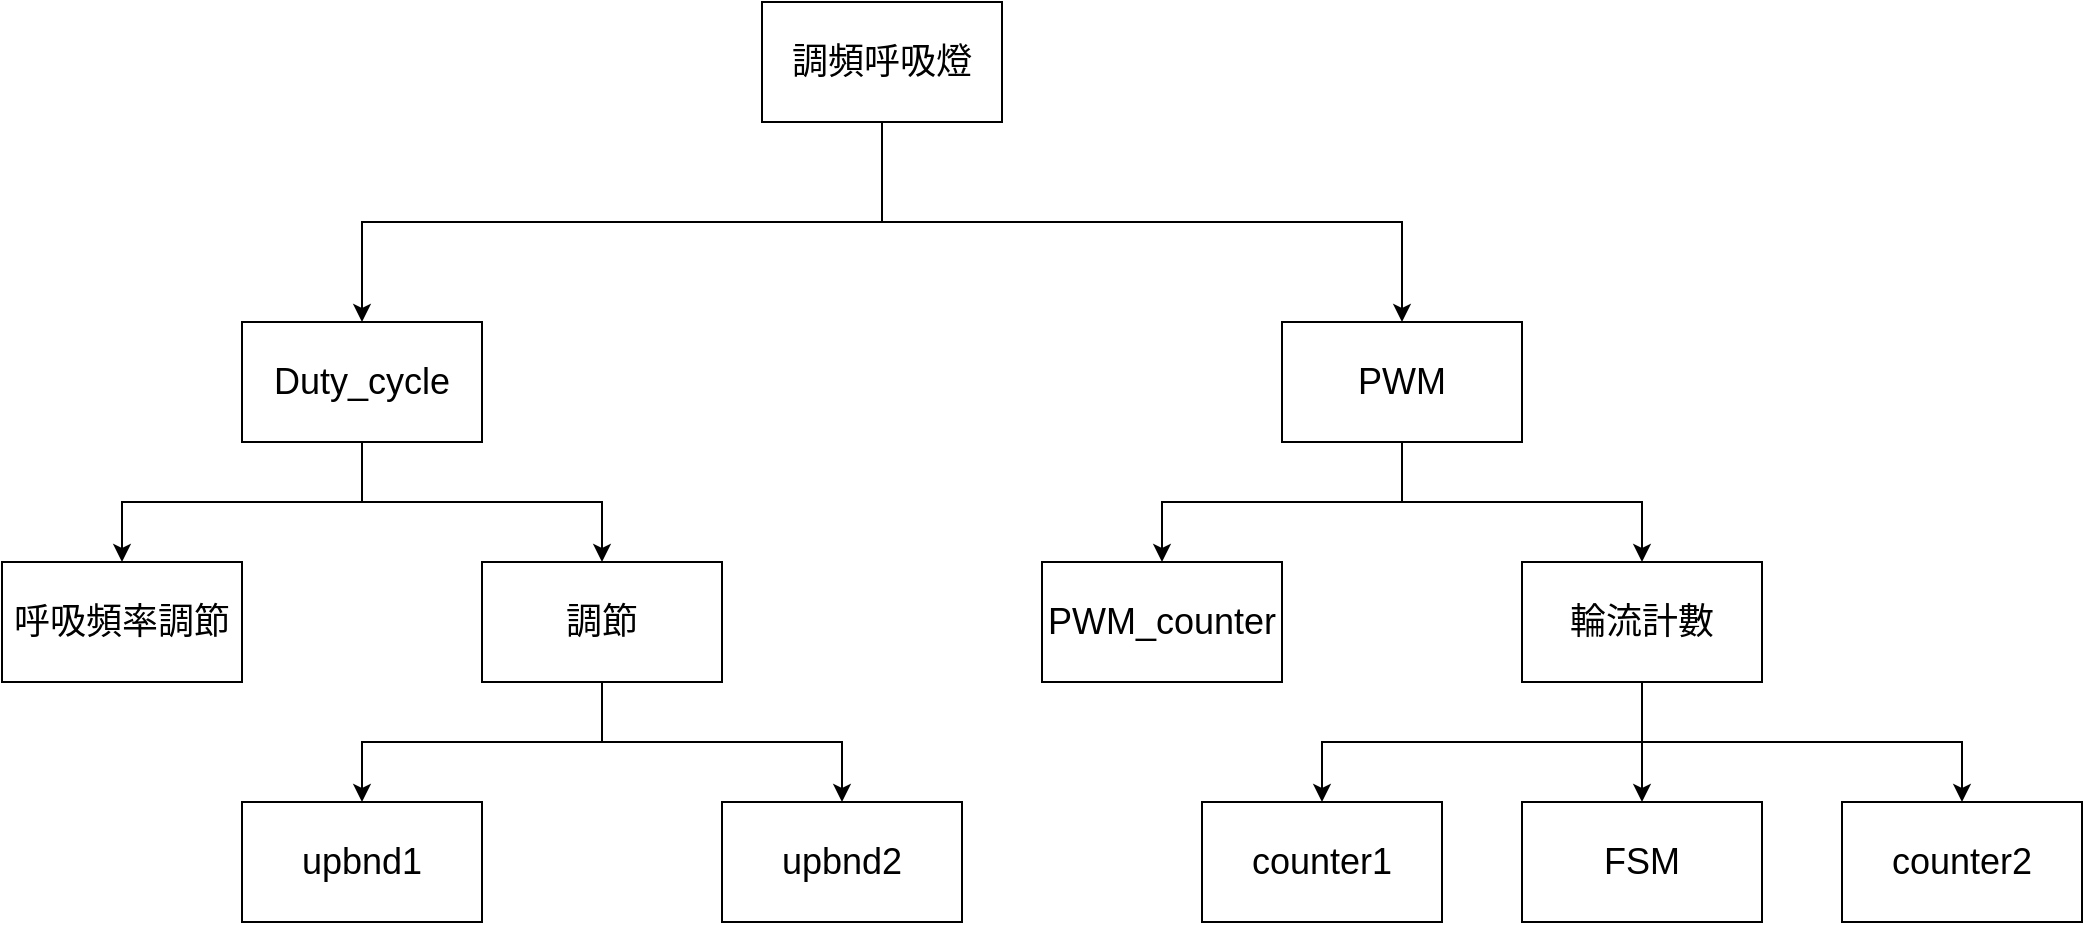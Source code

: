 <mxfile version="25.0.1" pages="4">
  <diagram name="Breakdown" id="qxBII-Ex1DiAU2pqLQuO">
    <mxGraphModel dx="1304" dy="804" grid="1" gridSize="10" guides="1" tooltips="1" connect="1" arrows="1" fold="1" page="1" pageScale="1" pageWidth="1600" pageHeight="1200" math="0" shadow="0">
      <root>
        <mxCell id="0" />
        <mxCell id="1" parent="0" />
        <mxCell id="xnV7U--IdnnPAjWJTpka-4" style="edgeStyle=orthogonalEdgeStyle;rounded=0;orthogonalLoop=1;jettySize=auto;html=1;exitX=0.5;exitY=1;exitDx=0;exitDy=0;entryX=0.5;entryY=0;entryDx=0;entryDy=0;" edge="1" parent="1" source="xnV7U--IdnnPAjWJTpka-1" target="xnV7U--IdnnPAjWJTpka-2">
          <mxGeometry relative="1" as="geometry" />
        </mxCell>
        <mxCell id="xnV7U--IdnnPAjWJTpka-5" style="edgeStyle=orthogonalEdgeStyle;rounded=0;orthogonalLoop=1;jettySize=auto;html=1;exitX=0.5;exitY=1;exitDx=0;exitDy=0;entryX=0.5;entryY=0;entryDx=0;entryDy=0;" edge="1" parent="1" source="xnV7U--IdnnPAjWJTpka-1" target="xnV7U--IdnnPAjWJTpka-3">
          <mxGeometry relative="1" as="geometry" />
        </mxCell>
        <mxCell id="xnV7U--IdnnPAjWJTpka-1" value="調頻呼吸燈" style="rounded=0;whiteSpace=wrap;html=1;fontSize=18;" vertex="1" parent="1">
          <mxGeometry x="740" y="80" width="120" height="60" as="geometry" />
        </mxCell>
        <mxCell id="xnV7U--IdnnPAjWJTpka-8" style="edgeStyle=orthogonalEdgeStyle;rounded=0;orthogonalLoop=1;jettySize=auto;html=1;exitX=0.5;exitY=1;exitDx=0;exitDy=0;entryX=0.5;entryY=0;entryDx=0;entryDy=0;" edge="1" parent="1" source="xnV7U--IdnnPAjWJTpka-2" target="xnV7U--IdnnPAjWJTpka-6">
          <mxGeometry relative="1" as="geometry" />
        </mxCell>
        <mxCell id="xnV7U--IdnnPAjWJTpka-9" style="edgeStyle=orthogonalEdgeStyle;rounded=0;orthogonalLoop=1;jettySize=auto;html=1;exitX=0.5;exitY=1;exitDx=0;exitDy=0;entryX=0.5;entryY=0;entryDx=0;entryDy=0;" edge="1" parent="1" source="xnV7U--IdnnPAjWJTpka-2" target="xnV7U--IdnnPAjWJTpka-7">
          <mxGeometry relative="1" as="geometry" />
        </mxCell>
        <mxCell id="xnV7U--IdnnPAjWJTpka-2" value="Duty_cycle" style="rounded=0;whiteSpace=wrap;html=1;fontSize=18;" vertex="1" parent="1">
          <mxGeometry x="480" y="240" width="120" height="60" as="geometry" />
        </mxCell>
        <mxCell id="xnV7U--IdnnPAjWJTpka-17" style="edgeStyle=orthogonalEdgeStyle;rounded=0;orthogonalLoop=1;jettySize=auto;html=1;exitX=0.5;exitY=1;exitDx=0;exitDy=0;entryX=0.5;entryY=0;entryDx=0;entryDy=0;" edge="1" parent="1" source="xnV7U--IdnnPAjWJTpka-3" target="xnV7U--IdnnPAjWJTpka-14">
          <mxGeometry relative="1" as="geometry" />
        </mxCell>
        <mxCell id="xnV7U--IdnnPAjWJTpka-18" style="edgeStyle=orthogonalEdgeStyle;rounded=0;orthogonalLoop=1;jettySize=auto;html=1;exitX=0.5;exitY=1;exitDx=0;exitDy=0;entryX=0.5;entryY=0;entryDx=0;entryDy=0;" edge="1" parent="1" source="xnV7U--IdnnPAjWJTpka-3" target="xnV7U--IdnnPAjWJTpka-15">
          <mxGeometry relative="1" as="geometry" />
        </mxCell>
        <mxCell id="xnV7U--IdnnPAjWJTpka-3" value="PWM" style="rounded=0;whiteSpace=wrap;html=1;fontSize=18;" vertex="1" parent="1">
          <mxGeometry x="1000" y="240" width="120" height="60" as="geometry" />
        </mxCell>
        <mxCell id="xnV7U--IdnnPAjWJTpka-6" value="呼吸頻率調節" style="rounded=0;whiteSpace=wrap;html=1;fontSize=18;" vertex="1" parent="1">
          <mxGeometry x="360" y="360" width="120" height="60" as="geometry" />
        </mxCell>
        <mxCell id="xnV7U--IdnnPAjWJTpka-12" style="edgeStyle=orthogonalEdgeStyle;rounded=0;orthogonalLoop=1;jettySize=auto;html=1;exitX=0.5;exitY=1;exitDx=0;exitDy=0;entryX=0.5;entryY=0;entryDx=0;entryDy=0;" edge="1" parent="1" source="xnV7U--IdnnPAjWJTpka-7" target="xnV7U--IdnnPAjWJTpka-10">
          <mxGeometry relative="1" as="geometry" />
        </mxCell>
        <mxCell id="xnV7U--IdnnPAjWJTpka-13" style="edgeStyle=orthogonalEdgeStyle;rounded=0;orthogonalLoop=1;jettySize=auto;html=1;exitX=0.5;exitY=1;exitDx=0;exitDy=0;entryX=0.5;entryY=0;entryDx=0;entryDy=0;" edge="1" parent="1" source="xnV7U--IdnnPAjWJTpka-7" target="xnV7U--IdnnPAjWJTpka-11">
          <mxGeometry relative="1" as="geometry" />
        </mxCell>
        <mxCell id="xnV7U--IdnnPAjWJTpka-7" value="調節" style="rounded=0;whiteSpace=wrap;html=1;fontSize=18;" vertex="1" parent="1">
          <mxGeometry x="600" y="360" width="120" height="60" as="geometry" />
        </mxCell>
        <mxCell id="xnV7U--IdnnPAjWJTpka-10" value="upbnd1" style="rounded=0;whiteSpace=wrap;html=1;fontSize=18;" vertex="1" parent="1">
          <mxGeometry x="480" y="480" width="120" height="60" as="geometry" />
        </mxCell>
        <mxCell id="xnV7U--IdnnPAjWJTpka-11" value="upbnd2" style="rounded=0;whiteSpace=wrap;html=1;fontSize=18;" vertex="1" parent="1">
          <mxGeometry x="720" y="480" width="120" height="60" as="geometry" />
        </mxCell>
        <mxCell id="xnV7U--IdnnPAjWJTpka-14" value="PWM_counter" style="rounded=0;whiteSpace=wrap;html=1;fontSize=18;" vertex="1" parent="1">
          <mxGeometry x="880" y="360" width="120" height="60" as="geometry" />
        </mxCell>
        <mxCell id="xnV7U--IdnnPAjWJTpka-21" style="edgeStyle=orthogonalEdgeStyle;rounded=0;orthogonalLoop=1;jettySize=auto;html=1;exitX=0.5;exitY=1;exitDx=0;exitDy=0;entryX=0.5;entryY=0;entryDx=0;entryDy=0;" edge="1" parent="1" source="xnV7U--IdnnPAjWJTpka-15" target="xnV7U--IdnnPAjWJTpka-16">
          <mxGeometry relative="1" as="geometry" />
        </mxCell>
        <mxCell id="xnV7U--IdnnPAjWJTpka-22" style="edgeStyle=orthogonalEdgeStyle;rounded=0;orthogonalLoop=1;jettySize=auto;html=1;exitX=0.5;exitY=1;exitDx=0;exitDy=0;entryX=0.5;entryY=0;entryDx=0;entryDy=0;" edge="1" parent="1" source="xnV7U--IdnnPAjWJTpka-15" target="xnV7U--IdnnPAjWJTpka-20">
          <mxGeometry relative="1" as="geometry" />
        </mxCell>
        <mxCell id="xnV7U--IdnnPAjWJTpka-23" style="edgeStyle=orthogonalEdgeStyle;rounded=0;orthogonalLoop=1;jettySize=auto;html=1;exitX=0.5;exitY=1;exitDx=0;exitDy=0;entryX=0.5;entryY=0;entryDx=0;entryDy=0;" edge="1" parent="1" source="xnV7U--IdnnPAjWJTpka-15" target="xnV7U--IdnnPAjWJTpka-19">
          <mxGeometry relative="1" as="geometry" />
        </mxCell>
        <mxCell id="xnV7U--IdnnPAjWJTpka-15" value="輪流計數" style="rounded=0;whiteSpace=wrap;html=1;fontSize=18;" vertex="1" parent="1">
          <mxGeometry x="1120" y="360" width="120" height="60" as="geometry" />
        </mxCell>
        <mxCell id="xnV7U--IdnnPAjWJTpka-16" value="counter1" style="rounded=0;whiteSpace=wrap;html=1;fontSize=18;" vertex="1" parent="1">
          <mxGeometry x="960" y="480" width="120" height="60" as="geometry" />
        </mxCell>
        <mxCell id="xnV7U--IdnnPAjWJTpka-19" value="counter2" style="rounded=0;whiteSpace=wrap;html=1;fontSize=18;" vertex="1" parent="1">
          <mxGeometry x="1280" y="480" width="120" height="60" as="geometry" />
        </mxCell>
        <mxCell id="xnV7U--IdnnPAjWJTpka-20" value="FSM" style="rounded=0;whiteSpace=wrap;html=1;fontSize=18;" vertex="1" parent="1">
          <mxGeometry x="1120" y="480" width="120" height="60" as="geometry" />
        </mxCell>
      </root>
    </mxGraphModel>
  </diagram>
  <diagram id="WKWb2CbXLe9SnHU5zs_P" name="AOV">
    <mxGraphModel dx="1024" dy="631" grid="1" gridSize="10" guides="1" tooltips="1" connect="1" arrows="1" fold="1" page="1" pageScale="1" pageWidth="1600" pageHeight="1200" math="0" shadow="0">
      <root>
        <mxCell id="0" />
        <mxCell id="1" parent="0" />
        <mxCell id="DFrQWH7mH0IDVyZw2ciV-1" value="&lt;span&gt;Duty_cycle&lt;/span&gt;" style="text;html=1;align=center;verticalAlign=middle;resizable=0;points=[];autosize=1;strokeColor=none;fillColor=none;fontSize=18;" vertex="1" parent="1">
          <mxGeometry x="320" y="160" width="110" height="40" as="geometry" />
        </mxCell>
        <mxCell id="DFrQWH7mH0IDVyZw2ciV-5" style="rounded=0;orthogonalLoop=1;jettySize=auto;html=1;exitX=0.993;exitY=0.653;exitDx=0;exitDy=0;entryX=0;entryY=0;entryDx=0;entryDy=0;exitPerimeter=0;" edge="1" parent="1" source="jaSVZBJE5nApkXle_UX7-2" target="DFrQWH7mH0IDVyZw2ciV-4">
          <mxGeometry relative="1" as="geometry">
            <mxPoint x="451.213" y="371.213" as="sourcePoint" />
          </mxGeometry>
        </mxCell>
        <mxCell id="DFrQWH7mH0IDVyZw2ciV-6" style="rounded=0;orthogonalLoop=1;jettySize=auto;html=1;entryX=0;entryY=1;entryDx=0;entryDy=0;" edge="1" parent="1" target="DFrQWH7mH0IDVyZw2ciV-3">
          <mxGeometry relative="1" as="geometry">
            <mxPoint x="440" y="360" as="sourcePoint" />
          </mxGeometry>
        </mxCell>
        <mxCell id="DFrQWH7mH0IDVyZw2ciV-3" value="upbnd1" style="ellipse;whiteSpace=wrap;html=1;aspect=fixed;fontSize=16;" vertex="1" parent="1">
          <mxGeometry x="480" y="240" width="60" height="60" as="geometry" />
        </mxCell>
        <mxCell id="DFrQWH7mH0IDVyZw2ciV-4" value="upbnd2" style="ellipse;whiteSpace=wrap;html=1;aspect=fixed;fontSize=16;" vertex="1" parent="1">
          <mxGeometry x="480" y="400" width="60" height="60" as="geometry" />
        </mxCell>
        <mxCell id="DFrQWH7mH0IDVyZw2ciV-10" value="254 clk" style="text;html=1;align=center;verticalAlign=middle;resizable=0;points=[];autosize=1;strokeColor=none;fillColor=none;" vertex="1" parent="1">
          <mxGeometry x="535" y="280" width="60" height="30" as="geometry" />
        </mxCell>
        <mxCell id="DFrQWH7mH0IDVyZw2ciV-11" value="254 clk" style="text;html=1;align=center;verticalAlign=middle;resizable=0;points=[];autosize=1;strokeColor=none;fillColor=none;" vertex="1" parent="1">
          <mxGeometry x="540" y="390" width="60" height="30" as="geometry" />
        </mxCell>
        <mxCell id="DFrQWH7mH0IDVyZw2ciV-12" value="0 ~ 255" style="text;html=1;align=center;verticalAlign=middle;resizable=0;points=[];autosize=1;strokeColor=none;fillColor=none;fontSize=18;" vertex="1" parent="1">
          <mxGeometry x="430" y="160" width="80" height="40" as="geometry" />
        </mxCell>
        <mxCell id="DFrQWH7mH0IDVyZw2ciV-13" value="&lt;span&gt;PWM&lt;/span&gt;" style="text;html=1;align=center;verticalAlign=middle;resizable=0;points=[];autosize=1;strokeColor=none;fillColor=none;fontSize=18;" vertex="1" parent="1">
          <mxGeometry x="340" y="520" width="70" height="40" as="geometry" />
        </mxCell>
        <mxCell id="DFrQWH7mH0IDVyZw2ciV-18" style="edgeStyle=orthogonalEdgeStyle;rounded=0;orthogonalLoop=1;jettySize=auto;html=1;exitX=1;exitY=0.5;exitDx=0;exitDy=0;entryX=0;entryY=0.5;entryDx=0;entryDy=0;" edge="1" parent="1" source="DFrQWH7mH0IDVyZw2ciV-14" target="DFrQWH7mH0IDVyZw2ciV-15">
          <mxGeometry relative="1" as="geometry" />
        </mxCell>
        <mxCell id="DFrQWH7mH0IDVyZw2ciV-14" value="D" style="ellipse;whiteSpace=wrap;html=1;aspect=fixed;fontSize=16;" vertex="1" parent="1">
          <mxGeometry x="400" y="600" width="60" height="60" as="geometry" />
        </mxCell>
        <mxCell id="DFrQWH7mH0IDVyZw2ciV-19" style="edgeStyle=orthogonalEdgeStyle;rounded=0;orthogonalLoop=1;jettySize=auto;html=1;exitX=1;exitY=0.5;exitDx=0;exitDy=0;entryX=0;entryY=0.5;entryDx=0;entryDy=0;" edge="1" parent="1" source="DFrQWH7mH0IDVyZw2ciV-15" target="DFrQWH7mH0IDVyZw2ciV-16">
          <mxGeometry relative="1" as="geometry" />
        </mxCell>
        <mxCell id="DFrQWH7mH0IDVyZw2ciV-15" value="Count1" style="ellipse;whiteSpace=wrap;html=1;aspect=fixed;fontSize=16;" vertex="1" parent="1">
          <mxGeometry x="560" y="600" width="60" height="60" as="geometry" />
        </mxCell>
        <mxCell id="DFrQWH7mH0IDVyZw2ciV-20" style="edgeStyle=orthogonalEdgeStyle;rounded=0;orthogonalLoop=1;jettySize=auto;html=1;exitX=1;exitY=0.5;exitDx=0;exitDy=0;entryX=0;entryY=0.5;entryDx=0;entryDy=0;" edge="1" parent="1" source="DFrQWH7mH0IDVyZw2ciV-16" target="DFrQWH7mH0IDVyZw2ciV-17">
          <mxGeometry relative="1" as="geometry" />
        </mxCell>
        <mxCell id="DFrQWH7mH0IDVyZw2ciV-16" value="Count2" style="ellipse;whiteSpace=wrap;html=1;aspect=fixed;fontSize=16;" vertex="1" parent="1">
          <mxGeometry x="720" y="600" width="60" height="60" as="geometry" />
        </mxCell>
        <mxCell id="DFrQWH7mH0IDVyZw2ciV-17" value="PWM&lt;div&gt;counter&lt;/div&gt;" style="ellipse;whiteSpace=wrap;html=1;aspect=fixed;fontSize=16;" vertex="1" parent="1">
          <mxGeometry x="880" y="600" width="60" height="60" as="geometry" />
        </mxCell>
        <mxCell id="DFrQWH7mH0IDVyZw2ciV-21" value="upbnd1個 clk" style="text;html=1;align=center;verticalAlign=middle;resizable=0;points=[];autosize=1;strokeColor=none;fillColor=none;" vertex="1" parent="1">
          <mxGeometry x="620" y="600" width="90" height="30" as="geometry" />
        </mxCell>
        <mxCell id="DFrQWH7mH0IDVyZw2ciV-22" value="upbnd2個 clk" style="text;html=1;align=center;verticalAlign=middle;resizable=0;points=[];autosize=1;strokeColor=none;fillColor=none;" vertex="1" parent="1">
          <mxGeometry x="780" y="600" width="90" height="30" as="geometry" />
        </mxCell>
        <mxCell id="DFrQWH7mH0IDVyZw2ciV-23" value="1 clk" style="text;html=1;align=center;verticalAlign=middle;resizable=0;points=[];autosize=1;strokeColor=none;fillColor=none;" vertex="1" parent="1">
          <mxGeometry x="480" y="600" width="50" height="30" as="geometry" />
        </mxCell>
        <mxCell id="DFrQWH7mH0IDVyZw2ciV-24" value="&lt;ul&gt;&lt;li&gt;D：bnd1跟bnd2的比例去變換計數的值&lt;/li&gt;&lt;/ul&gt;" style="text;strokeColor=none;fillColor=none;html=1;whiteSpace=wrap;verticalAlign=middle;overflow=hidden;" vertex="1" parent="1">
          <mxGeometry x="400" y="690" width="250" height="80" as="geometry" />
        </mxCell>
        <mxCell id="jaSVZBJE5nApkXle_UX7-2" value="&lt;span style=&quot;font-size: 16px; text-wrap: wrap;&quot;&gt;Start&lt;/span&gt;" style="text;html=1;align=center;verticalAlign=middle;resizable=0;points=[];autosize=1;strokeColor=none;fillColor=none;" vertex="1" parent="1">
          <mxGeometry x="380" y="340" width="60" height="30" as="geometry" />
        </mxCell>
        <mxCell id="jaSVZBJE5nApkXle_UX7-3" value="&lt;span style=&quot;font-size: 16px; text-wrap: wrap;&quot;&gt;End&lt;/span&gt;" style="text;html=1;align=center;verticalAlign=middle;resizable=0;points=[];autosize=1;strokeColor=none;fillColor=none;" vertex="1" parent="1">
          <mxGeometry x="570" y="340" width="50" height="30" as="geometry" />
        </mxCell>
        <mxCell id="jaSVZBJE5nApkXle_UX7-4" style="rounded=0;orthogonalLoop=1;jettySize=auto;html=1;exitX=1;exitY=0;exitDx=0;exitDy=0;entryX=-0.018;entryY=0.66;entryDx=0;entryDy=0;entryPerimeter=0;" edge="1" parent="1" source="DFrQWH7mH0IDVyZw2ciV-4" target="jaSVZBJE5nApkXle_UX7-3">
          <mxGeometry relative="1" as="geometry" />
        </mxCell>
        <mxCell id="jaSVZBJE5nApkXle_UX7-5" style="rounded=0;orthogonalLoop=1;jettySize=auto;html=1;exitX=1;exitY=1;exitDx=0;exitDy=0;entryX=-0.013;entryY=0.66;entryDx=0;entryDy=0;entryPerimeter=0;" edge="1" parent="1" source="DFrQWH7mH0IDVyZw2ciV-3" target="jaSVZBJE5nApkXle_UX7-3">
          <mxGeometry relative="1" as="geometry" />
        </mxCell>
        <mxCell id="jaSVZBJE5nApkXle_UX7-13" style="rounded=0;orthogonalLoop=1;jettySize=auto;html=1;exitX=1;exitY=1;exitDx=0;exitDy=0;entryX=0;entryY=0.5;entryDx=0;entryDy=0;" edge="1" parent="1" source="jaSVZBJE5nApkXle_UX7-7" target="jaSVZBJE5nApkXle_UX7-10">
          <mxGeometry relative="1" as="geometry" />
        </mxCell>
        <mxCell id="jaSVZBJE5nApkXle_UX7-7" value="Duty&lt;div&gt;cycle&lt;/div&gt;" style="ellipse;whiteSpace=wrap;html=1;aspect=fixed;fontSize=16;" vertex="1" parent="1">
          <mxGeometry x="480" y="800" width="60" height="60" as="geometry" />
        </mxCell>
        <mxCell id="jaSVZBJE5nApkXle_UX7-11" style="rounded=0;orthogonalLoop=1;jettySize=auto;html=1;exitX=1;exitY=0.5;exitDx=0;exitDy=0;entryX=0;entryY=1;entryDx=0;entryDy=0;" edge="1" parent="1" source="jaSVZBJE5nApkXle_UX7-8" target="jaSVZBJE5nApkXle_UX7-7">
          <mxGeometry relative="1" as="geometry" />
        </mxCell>
        <mxCell id="jaSVZBJE5nApkXle_UX7-12" style="rounded=0;orthogonalLoop=1;jettySize=auto;html=1;exitX=1;exitY=0.5;exitDx=0;exitDy=0;entryX=0;entryY=0;entryDx=0;entryDy=0;" edge="1" parent="1" source="jaSVZBJE5nApkXle_UX7-8" target="jaSVZBJE5nApkXle_UX7-9">
          <mxGeometry relative="1" as="geometry" />
        </mxCell>
        <mxCell id="jaSVZBJE5nApkXle_UX7-8" value="&lt;span style=&quot;text-wrap: nowrap;&quot;&gt;Start&lt;/span&gt;" style="rounded=0;whiteSpace=wrap;html=1;strokeColor=none;" vertex="1" parent="1">
          <mxGeometry x="390" y="880" width="50" height="40" as="geometry" />
        </mxCell>
        <mxCell id="jaSVZBJE5nApkXle_UX7-14" style="rounded=0;orthogonalLoop=1;jettySize=auto;html=1;exitX=1;exitY=0;exitDx=0;exitDy=0;entryX=0;entryY=0.5;entryDx=0;entryDy=0;" edge="1" parent="1" source="jaSVZBJE5nApkXle_UX7-9" target="jaSVZBJE5nApkXle_UX7-10">
          <mxGeometry relative="1" as="geometry" />
        </mxCell>
        <mxCell id="jaSVZBJE5nApkXle_UX7-9" value="PWM" style="ellipse;whiteSpace=wrap;html=1;aspect=fixed;fontSize=16;" vertex="1" parent="1">
          <mxGeometry x="480" y="940" width="60" height="60" as="geometry" />
        </mxCell>
        <mxCell id="jaSVZBJE5nApkXle_UX7-10" value="&lt;span style=&quot;text-wrap: nowrap;&quot;&gt;End&lt;/span&gt;" style="rounded=0;whiteSpace=wrap;html=1;strokeColor=none;" vertex="1" parent="1">
          <mxGeometry x="580" y="880" width="50" height="40" as="geometry" />
        </mxCell>
        <mxCell id="jaSVZBJE5nApkXle_UX7-15" value="508 clk" style="text;html=1;align=center;verticalAlign=middle;resizable=0;points=[];autosize=1;strokeColor=none;fillColor=none;" vertex="1" parent="1">
          <mxGeometry x="540" y="840" width="60" height="30" as="geometry" />
        </mxCell>
        <mxCell id="jaSVZBJE5nApkXle_UX7-17" value="D+1 個 clk" style="text;html=1;align=center;verticalAlign=middle;resizable=0;points=[];autosize=1;strokeColor=none;fillColor=none;" vertex="1" parent="1">
          <mxGeometry x="535" y="930" width="80" height="30" as="geometry" />
        </mxCell>
      </root>
    </mxGraphModel>
  </diagram>
  <diagram id="FkeSSTnysuetlmmCKEoc" name="MSC">
    <mxGraphModel dx="1195" dy="737" grid="1" gridSize="10" guides="1" tooltips="1" connect="1" arrows="1" fold="1" page="1" pageScale="1" pageWidth="1600" pageHeight="1200" math="0" shadow="0">
      <root>
        <mxCell id="0" />
        <mxCell id="1" parent="0" />
        <mxCell id="rxG1uvDA7Izqd27U45ba-1" value="duty_cycle" style="rounded=0;whiteSpace=wrap;html=1;" vertex="1" parent="1">
          <mxGeometry x="240" y="320" width="120" height="40" as="geometry" />
        </mxCell>
        <mxCell id="rxG1uvDA7Izqd27U45ba-2" value="PWM" style="rounded=0;whiteSpace=wrap;html=1;" vertex="1" parent="1">
          <mxGeometry x="240" y="400" width="120" height="40" as="geometry" />
        </mxCell>
        <mxCell id="rxG1uvDA7Izqd27U45ba-3" value="upbnd1" style="rounded=0;whiteSpace=wrap;html=1;" vertex="1" parent="1">
          <mxGeometry x="240" y="480" width="120" height="40" as="geometry" />
        </mxCell>
        <mxCell id="rxG1uvDA7Izqd27U45ba-4" value="upbnd2" style="rounded=0;whiteSpace=wrap;html=1;" vertex="1" parent="1">
          <mxGeometry x="240" y="560" width="120" height="40" as="geometry" />
        </mxCell>
        <mxCell id="rxG1uvDA7Izqd27U45ba-5" value="PWM_counter" style="rounded=0;whiteSpace=wrap;html=1;" vertex="1" parent="1">
          <mxGeometry x="240" y="720" width="120" height="40" as="geometry" />
        </mxCell>
        <mxCell id="rxG1uvDA7Izqd27U45ba-6" value="counter1" style="rounded=0;whiteSpace=wrap;html=1;" vertex="1" parent="1">
          <mxGeometry x="240" y="800" width="120" height="40" as="geometry" />
        </mxCell>
        <mxCell id="rxG1uvDA7Izqd27U45ba-7" value="counter2" style="rounded=0;whiteSpace=wrap;html=1;" vertex="1" parent="1">
          <mxGeometry x="240" y="880" width="120" height="40" as="geometry" />
        </mxCell>
        <mxCell id="rxG1uvDA7Izqd27U45ba-8" value="&lt;font&gt;呼吸頻率調節&lt;/font&gt;" style="rounded=0;whiteSpace=wrap;html=1;" vertex="1" parent="1">
          <mxGeometry x="240" y="640" width="120" height="40" as="geometry" />
        </mxCell>
      </root>
    </mxGraphModel>
  </diagram>
  <diagram id="6qGAxd7QoQTDxYAQNoRQ" name="架構圖">
    <mxGraphModel dx="1434" dy="884" grid="1" gridSize="10" guides="1" tooltips="1" connect="1" arrows="1" fold="1" page="1" pageScale="1" pageWidth="1600" pageHeight="1200" math="0" shadow="0">
      <root>
        <mxCell id="0" />
        <mxCell id="1" parent="0" />
      </root>
    </mxGraphModel>
  </diagram>
</mxfile>
